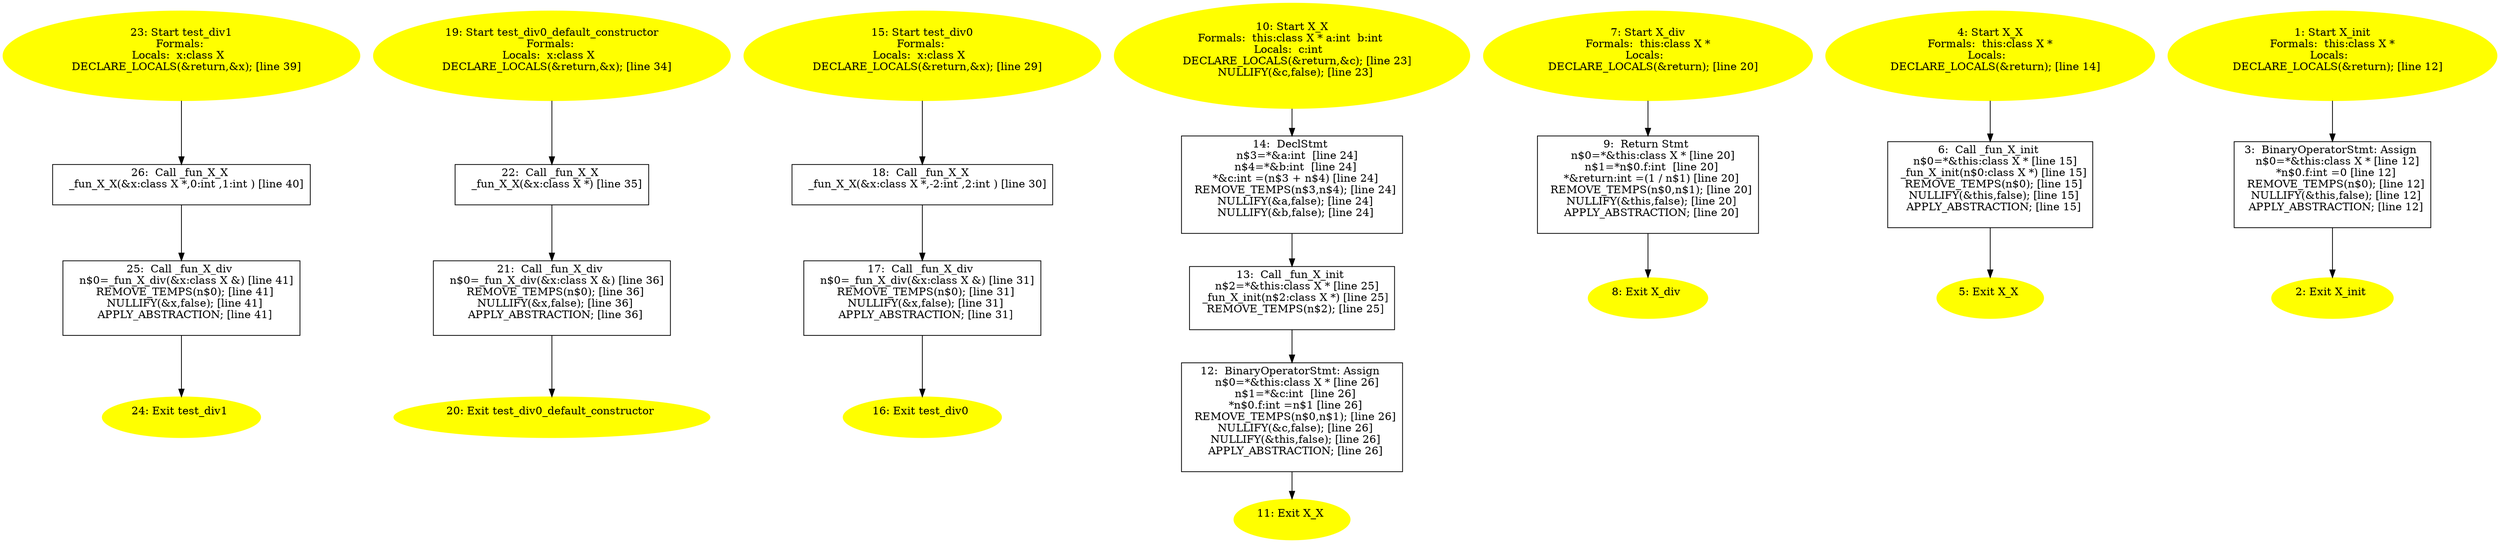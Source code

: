 digraph iCFG {
26 [label="26:  Call _fun_X_X \n   _fun_X_X(&x:class X *,0:int ,1:int ) [line 40]\n " shape="box"]
	

	 26 -> 25 ;
25 [label="25:  Call _fun_X_div \n   n$0=_fun_X_div(&x:class X &) [line 41]\n  REMOVE_TEMPS(n$0); [line 41]\n  NULLIFY(&x,false); [line 41]\n  APPLY_ABSTRACTION; [line 41]\n " shape="box"]
	

	 25 -> 24 ;
24 [label="24: Exit test_div1 \n  " color=yellow style=filled]
	

23 [label="23: Start test_div1\nFormals: \nLocals:  x:class X  \n   DECLARE_LOCALS(&return,&x); [line 39]\n " color=yellow style=filled]
	

	 23 -> 26 ;
22 [label="22:  Call _fun_X_X \n   _fun_X_X(&x:class X *) [line 35]\n " shape="box"]
	

	 22 -> 21 ;
21 [label="21:  Call _fun_X_div \n   n$0=_fun_X_div(&x:class X &) [line 36]\n  REMOVE_TEMPS(n$0); [line 36]\n  NULLIFY(&x,false); [line 36]\n  APPLY_ABSTRACTION; [line 36]\n " shape="box"]
	

	 21 -> 20 ;
20 [label="20: Exit test_div0_default_constructor \n  " color=yellow style=filled]
	

19 [label="19: Start test_div0_default_constructor\nFormals: \nLocals:  x:class X  \n   DECLARE_LOCALS(&return,&x); [line 34]\n " color=yellow style=filled]
	

	 19 -> 22 ;
18 [label="18:  Call _fun_X_X \n   _fun_X_X(&x:class X *,-2:int ,2:int ) [line 30]\n " shape="box"]
	

	 18 -> 17 ;
17 [label="17:  Call _fun_X_div \n   n$0=_fun_X_div(&x:class X &) [line 31]\n  REMOVE_TEMPS(n$0); [line 31]\n  NULLIFY(&x,false); [line 31]\n  APPLY_ABSTRACTION; [line 31]\n " shape="box"]
	

	 17 -> 16 ;
16 [label="16: Exit test_div0 \n  " color=yellow style=filled]
	

15 [label="15: Start test_div0\nFormals: \nLocals:  x:class X  \n   DECLARE_LOCALS(&return,&x); [line 29]\n " color=yellow style=filled]
	

	 15 -> 18 ;
14 [label="14:  DeclStmt \n   n$3=*&a:int  [line 24]\n  n$4=*&b:int  [line 24]\n  *&c:int =(n$3 + n$4) [line 24]\n  REMOVE_TEMPS(n$3,n$4); [line 24]\n  NULLIFY(&a,false); [line 24]\n  NULLIFY(&b,false); [line 24]\n " shape="box"]
	

	 14 -> 13 ;
13 [label="13:  Call _fun_X_init \n   n$2=*&this:class X * [line 25]\n  _fun_X_init(n$2:class X *) [line 25]\n  REMOVE_TEMPS(n$2); [line 25]\n " shape="box"]
	

	 13 -> 12 ;
12 [label="12:  BinaryOperatorStmt: Assign \n   n$0=*&this:class X * [line 26]\n  n$1=*&c:int  [line 26]\n  *n$0.f:int =n$1 [line 26]\n  REMOVE_TEMPS(n$0,n$1); [line 26]\n  NULLIFY(&c,false); [line 26]\n  NULLIFY(&this,false); [line 26]\n  APPLY_ABSTRACTION; [line 26]\n " shape="box"]
	

	 12 -> 11 ;
11 [label="11: Exit X_X \n  " color=yellow style=filled]
	

10 [label="10: Start X_X\nFormals:  this:class X * a:int  b:int \nLocals:  c:int  \n   DECLARE_LOCALS(&return,&c); [line 23]\n  NULLIFY(&c,false); [line 23]\n " color=yellow style=filled]
	

	 10 -> 14 ;
9 [label="9:  Return Stmt \n   n$0=*&this:class X * [line 20]\n  n$1=*n$0.f:int  [line 20]\n  *&return:int =(1 / n$1) [line 20]\n  REMOVE_TEMPS(n$0,n$1); [line 20]\n  NULLIFY(&this,false); [line 20]\n  APPLY_ABSTRACTION; [line 20]\n " shape="box"]
	

	 9 -> 8 ;
8 [label="8: Exit X_div \n  " color=yellow style=filled]
	

7 [label="7: Start X_div\nFormals:  this:class X *\nLocals:  \n   DECLARE_LOCALS(&return); [line 20]\n " color=yellow style=filled]
	

	 7 -> 9 ;
6 [label="6:  Call _fun_X_init \n   n$0=*&this:class X * [line 15]\n  _fun_X_init(n$0:class X *) [line 15]\n  REMOVE_TEMPS(n$0); [line 15]\n  NULLIFY(&this,false); [line 15]\n  APPLY_ABSTRACTION; [line 15]\n " shape="box"]
	

	 6 -> 5 ;
5 [label="5: Exit X_X \n  " color=yellow style=filled]
	

4 [label="4: Start X_X\nFormals:  this:class X *\nLocals:  \n   DECLARE_LOCALS(&return); [line 14]\n " color=yellow style=filled]
	

	 4 -> 6 ;
3 [label="3:  BinaryOperatorStmt: Assign \n   n$0=*&this:class X * [line 12]\n  *n$0.f:int =0 [line 12]\n  REMOVE_TEMPS(n$0); [line 12]\n  NULLIFY(&this,false); [line 12]\n  APPLY_ABSTRACTION; [line 12]\n " shape="box"]
	

	 3 -> 2 ;
2 [label="2: Exit X_init \n  " color=yellow style=filled]
	

1 [label="1: Start X_init\nFormals:  this:class X *\nLocals:  \n   DECLARE_LOCALS(&return); [line 12]\n " color=yellow style=filled]
	

	 1 -> 3 ;
}
